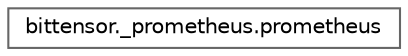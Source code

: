 digraph "Graphical Class Hierarchy"
{
 // LATEX_PDF_SIZE
  bgcolor="transparent";
  edge [fontname=Helvetica,fontsize=10,labelfontname=Helvetica,labelfontsize=10];
  node [fontname=Helvetica,fontsize=10,shape=box,height=0.2,width=0.4];
  rankdir="LR";
  Node0 [label="bittensor._prometheus.prometheus",height=0.2,width=0.4,color="grey40", fillcolor="white", style="filled",URL="$classbittensor_1_1__prometheus_1_1prometheus.html",tooltip=" "];
}
